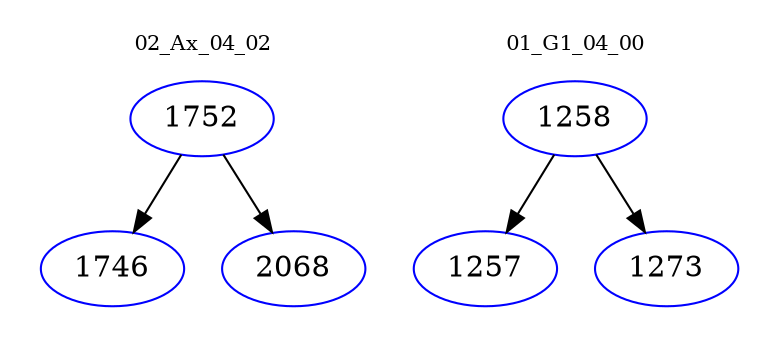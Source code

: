 digraph{
subgraph cluster_0 {
color = white
label = "02_Ax_04_02";
fontsize=10;
T0_1752 [label="1752", color="blue"]
T0_1752 -> T0_1746 [color="black"]
T0_1746 [label="1746", color="blue"]
T0_1752 -> T0_2068 [color="black"]
T0_2068 [label="2068", color="blue"]
}
subgraph cluster_1 {
color = white
label = "01_G1_04_00";
fontsize=10;
T1_1258 [label="1258", color="blue"]
T1_1258 -> T1_1257 [color="black"]
T1_1257 [label="1257", color="blue"]
T1_1258 -> T1_1273 [color="black"]
T1_1273 [label="1273", color="blue"]
}
}
